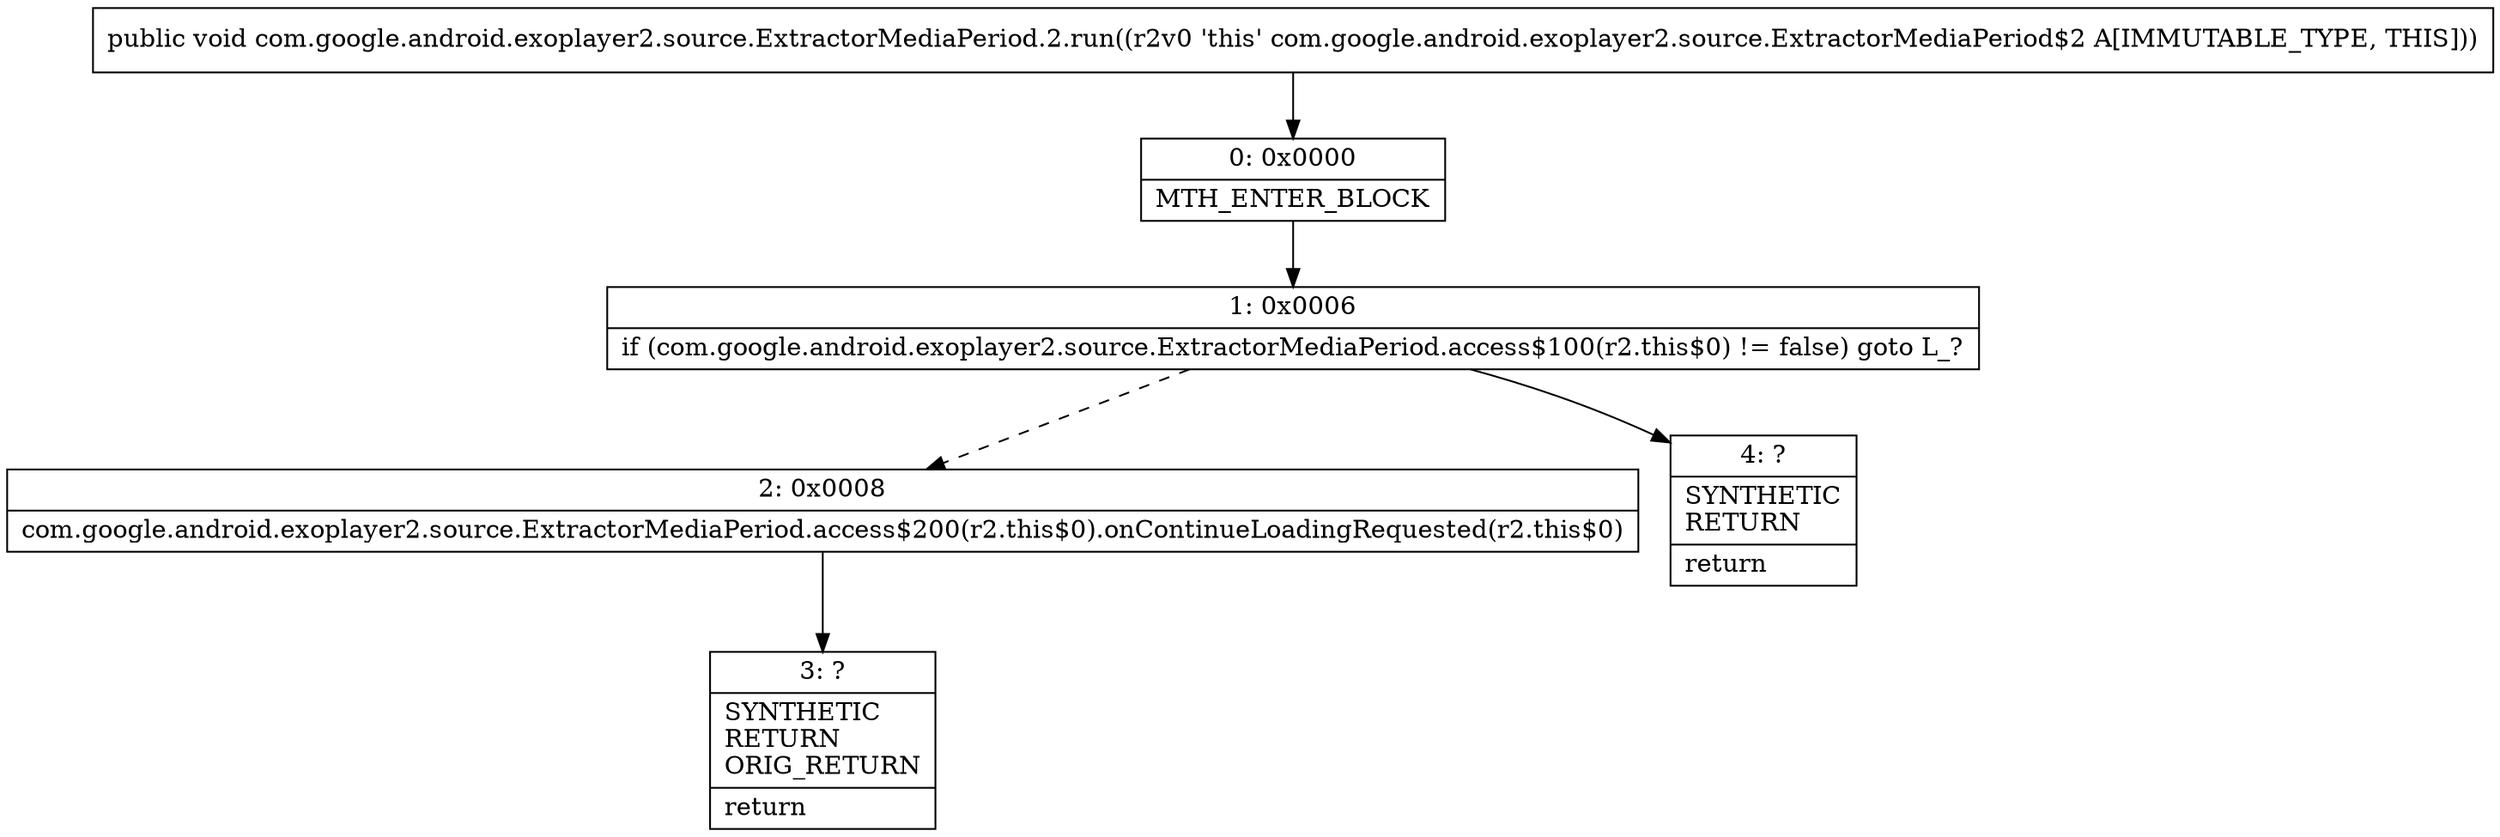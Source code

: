 digraph "CFG forcom.google.android.exoplayer2.source.ExtractorMediaPeriod.2.run()V" {
Node_0 [shape=record,label="{0\:\ 0x0000|MTH_ENTER_BLOCK\l}"];
Node_1 [shape=record,label="{1\:\ 0x0006|if (com.google.android.exoplayer2.source.ExtractorMediaPeriod.access$100(r2.this$0) != false) goto L_?\l}"];
Node_2 [shape=record,label="{2\:\ 0x0008|com.google.android.exoplayer2.source.ExtractorMediaPeriod.access$200(r2.this$0).onContinueLoadingRequested(r2.this$0)\l}"];
Node_3 [shape=record,label="{3\:\ ?|SYNTHETIC\lRETURN\lORIG_RETURN\l|return\l}"];
Node_4 [shape=record,label="{4\:\ ?|SYNTHETIC\lRETURN\l|return\l}"];
MethodNode[shape=record,label="{public void com.google.android.exoplayer2.source.ExtractorMediaPeriod.2.run((r2v0 'this' com.google.android.exoplayer2.source.ExtractorMediaPeriod$2 A[IMMUTABLE_TYPE, THIS])) }"];
MethodNode -> Node_0;
Node_0 -> Node_1;
Node_1 -> Node_2[style=dashed];
Node_1 -> Node_4;
Node_2 -> Node_3;
}

